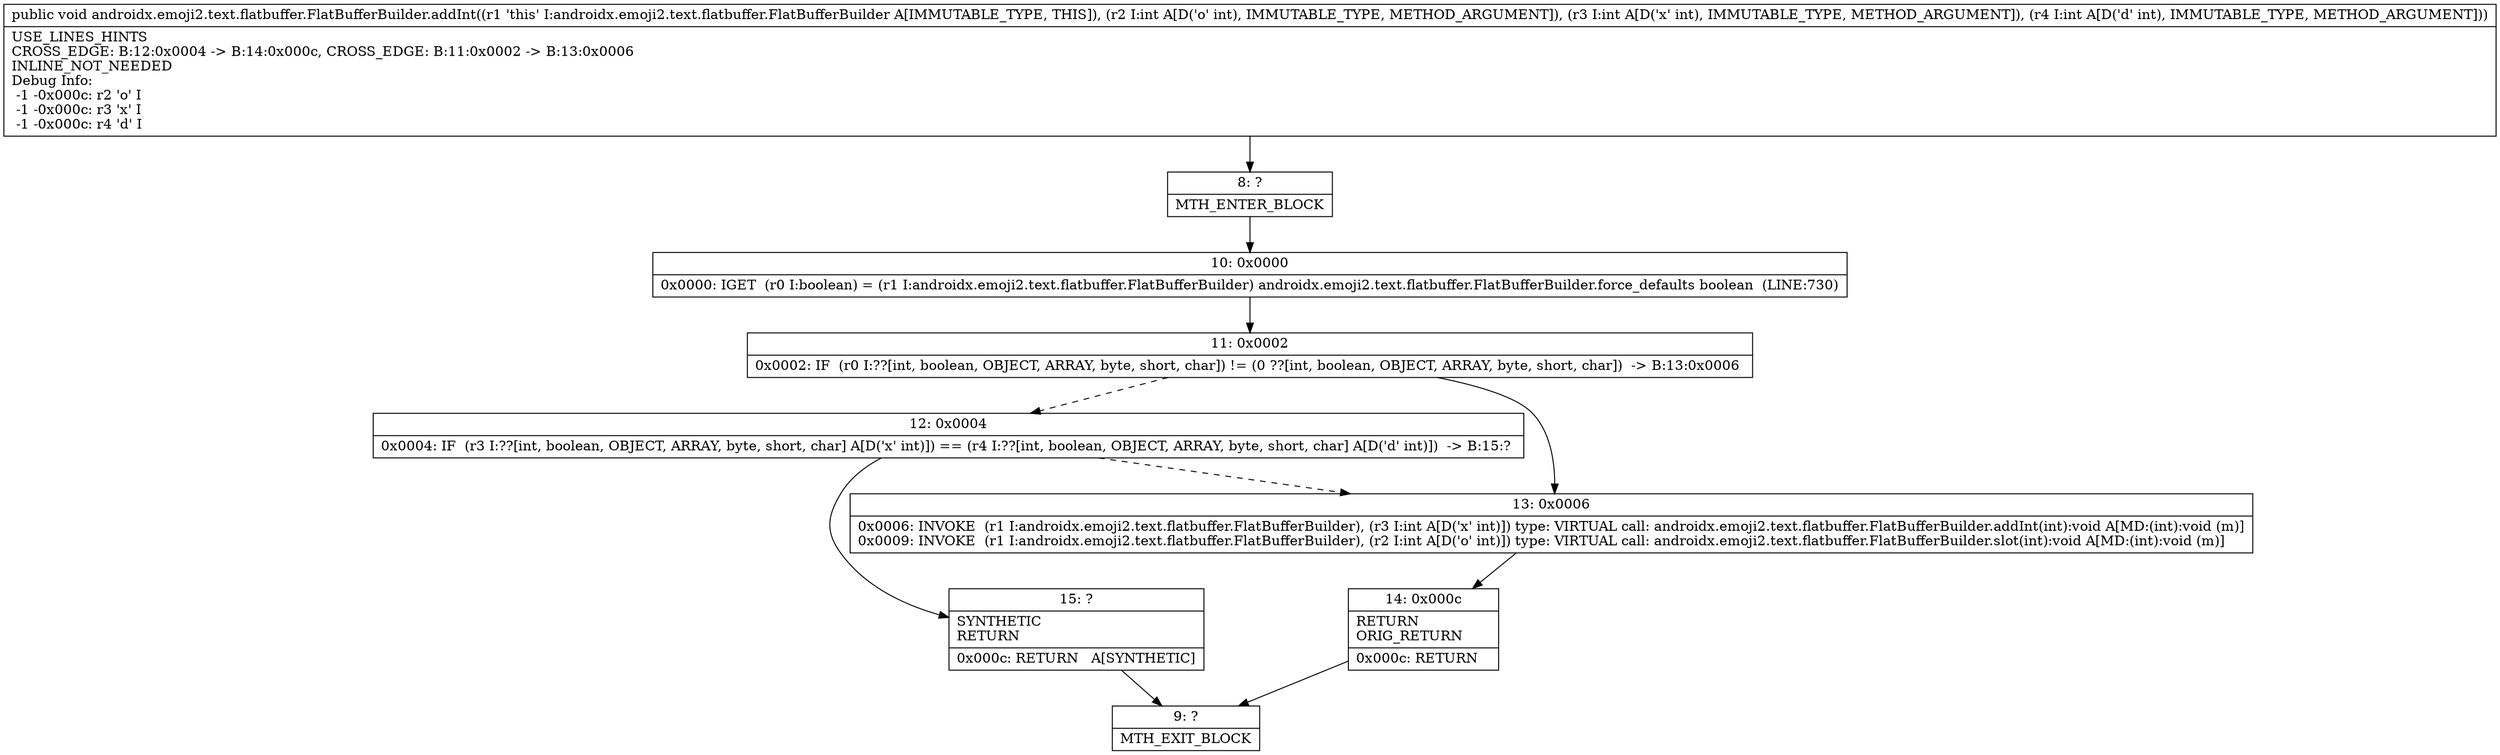 digraph "CFG forandroidx.emoji2.text.flatbuffer.FlatBufferBuilder.addInt(III)V" {
Node_8 [shape=record,label="{8\:\ ?|MTH_ENTER_BLOCK\l}"];
Node_10 [shape=record,label="{10\:\ 0x0000|0x0000: IGET  (r0 I:boolean) = (r1 I:androidx.emoji2.text.flatbuffer.FlatBufferBuilder) androidx.emoji2.text.flatbuffer.FlatBufferBuilder.force_defaults boolean  (LINE:730)\l}"];
Node_11 [shape=record,label="{11\:\ 0x0002|0x0002: IF  (r0 I:??[int, boolean, OBJECT, ARRAY, byte, short, char]) != (0 ??[int, boolean, OBJECT, ARRAY, byte, short, char])  \-\> B:13:0x0006 \l}"];
Node_12 [shape=record,label="{12\:\ 0x0004|0x0004: IF  (r3 I:??[int, boolean, OBJECT, ARRAY, byte, short, char] A[D('x' int)]) == (r4 I:??[int, boolean, OBJECT, ARRAY, byte, short, char] A[D('d' int)])  \-\> B:15:? \l}"];
Node_15 [shape=record,label="{15\:\ ?|SYNTHETIC\lRETURN\l|0x000c: RETURN   A[SYNTHETIC]\l}"];
Node_9 [shape=record,label="{9\:\ ?|MTH_EXIT_BLOCK\l}"];
Node_13 [shape=record,label="{13\:\ 0x0006|0x0006: INVOKE  (r1 I:androidx.emoji2.text.flatbuffer.FlatBufferBuilder), (r3 I:int A[D('x' int)]) type: VIRTUAL call: androidx.emoji2.text.flatbuffer.FlatBufferBuilder.addInt(int):void A[MD:(int):void (m)]\l0x0009: INVOKE  (r1 I:androidx.emoji2.text.flatbuffer.FlatBufferBuilder), (r2 I:int A[D('o' int)]) type: VIRTUAL call: androidx.emoji2.text.flatbuffer.FlatBufferBuilder.slot(int):void A[MD:(int):void (m)]\l}"];
Node_14 [shape=record,label="{14\:\ 0x000c|RETURN\lORIG_RETURN\l|0x000c: RETURN   \l}"];
MethodNode[shape=record,label="{public void androidx.emoji2.text.flatbuffer.FlatBufferBuilder.addInt((r1 'this' I:androidx.emoji2.text.flatbuffer.FlatBufferBuilder A[IMMUTABLE_TYPE, THIS]), (r2 I:int A[D('o' int), IMMUTABLE_TYPE, METHOD_ARGUMENT]), (r3 I:int A[D('x' int), IMMUTABLE_TYPE, METHOD_ARGUMENT]), (r4 I:int A[D('d' int), IMMUTABLE_TYPE, METHOD_ARGUMENT]))  | USE_LINES_HINTS\lCROSS_EDGE: B:12:0x0004 \-\> B:14:0x000c, CROSS_EDGE: B:11:0x0002 \-\> B:13:0x0006\lINLINE_NOT_NEEDED\lDebug Info:\l  \-1 \-0x000c: r2 'o' I\l  \-1 \-0x000c: r3 'x' I\l  \-1 \-0x000c: r4 'd' I\l}"];
MethodNode -> Node_8;Node_8 -> Node_10;
Node_10 -> Node_11;
Node_11 -> Node_12[style=dashed];
Node_11 -> Node_13;
Node_12 -> Node_13[style=dashed];
Node_12 -> Node_15;
Node_15 -> Node_9;
Node_13 -> Node_14;
Node_14 -> Node_9;
}

